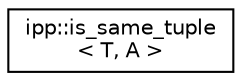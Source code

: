 digraph "Graphical Class Hierarchy"
{
  edge [fontname="Helvetica",fontsize="10",labelfontname="Helvetica",labelfontsize="10"];
  node [fontname="Helvetica",fontsize="10",shape=record];
  rankdir="LR";
  Node1 [label="ipp::is_same_tuple\l\< T, A \>",height=0.2,width=0.4,color="black", fillcolor="white", style="filled",URL="$structipp_1_1is__same__tuple.html"];
}
